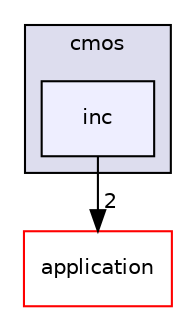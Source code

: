 digraph "inc" {
  compound=true
  node [ fontsize="10", fontname="Helvetica"];
  edge [ labelfontsize="10", labelfontname="Helvetica"];
  subgraph clusterdir_33ea6e8570c1b04f736a39ba19afedfe {
    graph [ bgcolor="#ddddee", pencolor="black", label="cmos" fontname="Helvetica", fontsize="10", URL="dir_33ea6e8570c1b04f736a39ba19afedfe.html"]
  dir_af9b178791f65b2593a690b243783503 [shape=box, label="inc", style="filled", fillcolor="#eeeeff", pencolor="black", URL="dir_af9b178791f65b2593a690b243783503.html"];
  }
  dir_eda2a6d705da8f3400ffe9a7dcb90b30 [shape=box label="application" fillcolor="white" style="filled" color="red" URL="dir_eda2a6d705da8f3400ffe9a7dcb90b30.html"];
  dir_af9b178791f65b2593a690b243783503->dir_eda2a6d705da8f3400ffe9a7dcb90b30 [headlabel="2", labeldistance=1.5 headhref="dir_000050_000002.html"];
}

